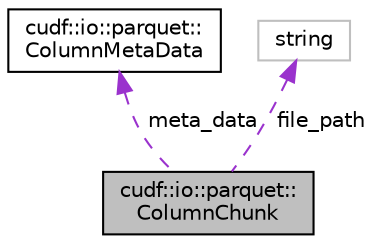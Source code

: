 digraph "cudf::io::parquet::ColumnChunk"
{
  edge [fontname="Helvetica",fontsize="10",labelfontname="Helvetica",labelfontsize="10"];
  node [fontname="Helvetica",fontsize="10",shape=record];
  Node1 [label="cudf::io::parquet::\lColumnChunk",height=0.2,width=0.4,color="black", fillcolor="grey75", style="filled", fontcolor="black"];
  Node2 -> Node1 [dir="back",color="darkorchid3",fontsize="10",style="dashed",label=" meta_data" ,fontname="Helvetica"];
  Node2 [label="cudf::io::parquet::\lColumnMetaData",height=0.2,width=0.4,color="black", fillcolor="white", style="filled",URL="$structcudf_1_1io_1_1parquet_1_1ColumnMetaData.html",tooltip="Thrift-derived struct describing a column of data. "];
  Node3 -> Node1 [dir="back",color="darkorchid3",fontsize="10",style="dashed",label=" file_path" ,fontname="Helvetica"];
  Node3 [label="string",height=0.2,width=0.4,color="grey75", fillcolor="white", style="filled"];
}
